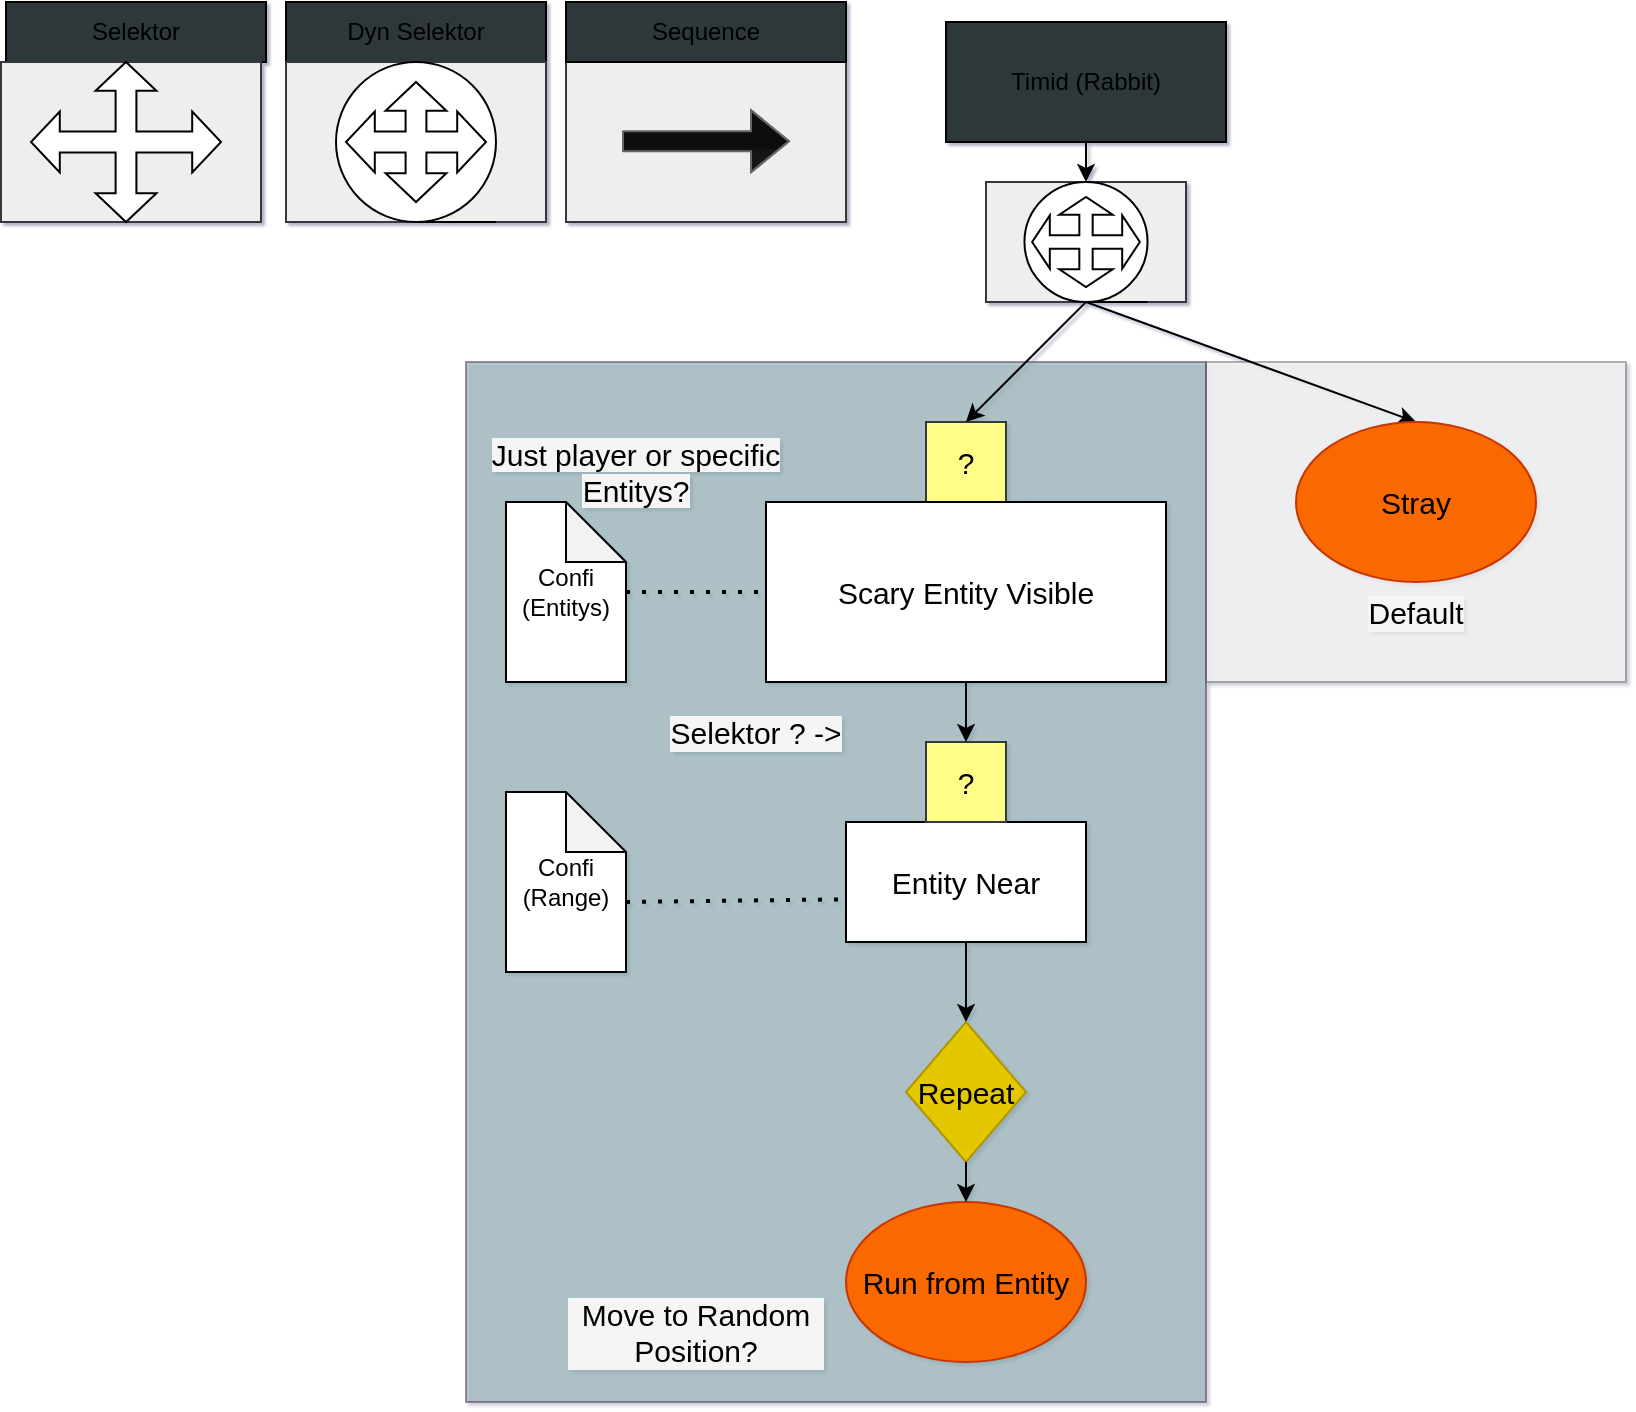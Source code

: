 <mxfile>
    <diagram id="AcrAHJdWe1lgN4EejuBo" name="Master Tree">
        <mxGraphModel dx="1264" dy="929" grid="1" gridSize="10" guides="1" tooltips="1" connect="1" arrows="1" fold="1" page="1" pageScale="1" pageWidth="1800" pageHeight="1600" background="none" math="0" shadow="1">
            <root>
                <mxCell id="0"/>
                <mxCell id="1" parent="0"/>
                <mxCell id="36" value="" style="rounded=0;whiteSpace=wrap;html=1;labelBackgroundColor=#F5F5F5;fontSize=15;fontColor=#333333;fillColor=#f5f5f5;strokeColor=#666666;opacity=50;" parent="1" vertex="1">
                    <mxGeometry x="610" y="280" width="210" height="160" as="geometry"/>
                </mxCell>
                <mxCell id="33" value="" style="rounded=0;whiteSpace=wrap;html=1;labelBackgroundColor=#F5F5F5;fontSize=15;fontColor=#ffffff;fillColor=#7EA2A6;strokeColor=#432D57;opacity=50;" parent="1" vertex="1">
                    <mxGeometry x="240" y="280" width="370" height="520" as="geometry"/>
                </mxCell>
                <mxCell id="45" value="" style="edgeStyle=none;html=1;" parent="1" source="2" edge="1">
                    <mxGeometry relative="1" as="geometry">
                        <mxPoint x="550" y="190" as="targetPoint"/>
                    </mxGeometry>
                </mxCell>
                <mxCell id="2" value="Timid (Rabbit)" style="rounded=0;whiteSpace=wrap;html=1;fillColor=#2D393B;" parent="1" vertex="1">
                    <mxGeometry x="480" y="110" width="140" height="60" as="geometry"/>
                </mxCell>
                <mxCell id="3" value="&lt;font style=&quot;font-size: 15px&quot; color=&quot;#000000&quot;&gt;?&lt;/font&gt;" style="rounded=0;whiteSpace=wrap;html=1;fillColor=#ffff88;strokeColor=#36393d;" parent="1" vertex="1">
                    <mxGeometry x="470" y="310" width="40" height="40" as="geometry"/>
                </mxCell>
                <mxCell id="4" value="&lt;font style=&quot;font-size: 15px&quot;&gt;Scary Entity Visible&lt;/font&gt;" style="rounded=0;whiteSpace=wrap;html=1;" parent="1" vertex="1">
                    <mxGeometry x="390" y="350" width="200" height="90" as="geometry"/>
                </mxCell>
                <mxCell id="9" value="Confi&lt;br&gt;(Entitys)" style="shape=note;whiteSpace=wrap;html=1;backgroundOutline=1;darkOpacity=0.05;" parent="1" vertex="1">
                    <mxGeometry x="260" y="350" width="60" height="90" as="geometry"/>
                </mxCell>
                <mxCell id="10" value="Entity Near" style="rounded=0;whiteSpace=wrap;html=1;fontSize=15;" parent="1" vertex="1">
                    <mxGeometry x="430" y="510" width="120" height="60" as="geometry"/>
                </mxCell>
                <mxCell id="12" value="Repeat" style="rhombus;whiteSpace=wrap;html=1;fontSize=15;fillColor=#e3c800;fontColor=#000000;strokeColor=#B09500;" parent="1" vertex="1">
                    <mxGeometry x="460" y="610" width="60" height="70" as="geometry"/>
                </mxCell>
                <mxCell id="13" value="" style="endArrow=classic;html=1;fontSize=15;exitX=0.5;exitY=1;exitDx=0;exitDy=0;entryX=0.5;entryY=0;entryDx=0;entryDy=0;" parent="1" source="10" target="12" edge="1">
                    <mxGeometry width="50" height="50" relative="1" as="geometry">
                        <mxPoint x="490" y="600" as="sourcePoint"/>
                        <mxPoint x="550" y="450" as="targetPoint"/>
                    </mxGeometry>
                </mxCell>
                <mxCell id="14" value="Run from Entity" style="ellipse;whiteSpace=wrap;html=1;fontSize=15;fillColor=#fa6800;strokeColor=#C73500;fontColor=#000000;" parent="1" vertex="1">
                    <mxGeometry x="430" y="700" width="120" height="80" as="geometry"/>
                </mxCell>
                <mxCell id="15" value="" style="endArrow=classic;html=1;fontSize=15;exitX=0.5;exitY=1;exitDx=0;exitDy=0;entryX=0.5;entryY=0;entryDx=0;entryDy=0;" parent="1" source="12" target="14" edge="1">
                    <mxGeometry width="50" height="50" relative="1" as="geometry">
                        <mxPoint x="500" y="630" as="sourcePoint"/>
                        <mxPoint x="550" y="580" as="targetPoint"/>
                    </mxGeometry>
                </mxCell>
                <mxCell id="20" value="" style="endArrow=classic;html=1;fontSize=15;entryX=0.5;entryY=0;entryDx=0;entryDy=0;exitX=0.5;exitY=1;exitDx=0;exitDy=0;" parent="1" target="3" edge="1">
                    <mxGeometry width="50" height="50" relative="1" as="geometry">
                        <mxPoint x="550" y="250" as="sourcePoint"/>
                        <mxPoint x="820" y="360" as="targetPoint"/>
                    </mxGeometry>
                </mxCell>
                <mxCell id="22" value="" style="endArrow=classic;html=1;fontSize=15;exitX=0.5;exitY=1;exitDx=0;exitDy=0;entryX=0.5;entryY=0;entryDx=0;entryDy=0;" parent="1" target="40" edge="1">
                    <mxGeometry width="50" height="50" relative="1" as="geometry">
                        <mxPoint x="550" y="250" as="sourcePoint"/>
                        <mxPoint x="820" y="360" as="targetPoint"/>
                    </mxGeometry>
                </mxCell>
                <mxCell id="23" value="" style="endArrow=none;dashed=1;html=1;dashPattern=1 3;strokeWidth=2;fontSize=15;entryX=0;entryY=0.5;entryDx=0;entryDy=0;" parent="1" source="9" target="4" edge="1">
                    <mxGeometry width="50" height="50" relative="1" as="geometry">
                        <mxPoint x="320" y="404" as="sourcePoint"/>
                        <mxPoint x="490" y="404.58" as="targetPoint"/>
                    </mxGeometry>
                </mxCell>
                <mxCell id="25" value="&lt;font style=&quot;font-size: 15px&quot; color=&quot;#000000&quot;&gt;?&lt;/font&gt;" style="rounded=0;whiteSpace=wrap;html=1;fillColor=#ffff88;strokeColor=#36393d;" parent="1" vertex="1">
                    <mxGeometry x="470" y="470" width="40" height="40" as="geometry"/>
                </mxCell>
                <mxCell id="30" value="&lt;span style=&quot;background-color: rgb(245 , 245 , 245)&quot;&gt;Just player or specific Entitys?&lt;/span&gt;" style="text;html=1;strokeColor=none;fillColor=none;align=center;verticalAlign=middle;whiteSpace=wrap;rounded=0;fontSize=15;fontColor=#000000;" parent="1" vertex="1">
                    <mxGeometry x="230" y="310" width="190" height="50" as="geometry"/>
                </mxCell>
                <mxCell id="34" value="Confi&lt;br&gt;(Range)" style="shape=note;whiteSpace=wrap;html=1;backgroundOutline=1;darkOpacity=0.05;" parent="1" vertex="1">
                    <mxGeometry x="260" y="495" width="60" height="90" as="geometry"/>
                </mxCell>
                <mxCell id="35" value="" style="endArrow=none;dashed=1;html=1;dashPattern=1 3;strokeWidth=2;fontSize=15;entryX=0;entryY=0.644;entryDx=0;entryDy=0;entryPerimeter=0;" parent="1" target="10" edge="1">
                    <mxGeometry width="50" height="50" relative="1" as="geometry">
                        <mxPoint x="320" y="550" as="sourcePoint"/>
                        <mxPoint x="480" y="550" as="targetPoint"/>
                    </mxGeometry>
                </mxCell>
                <mxCell id="37" value="Default" style="text;html=1;strokeColor=none;fillColor=none;align=center;verticalAlign=middle;whiteSpace=wrap;rounded=0;labelBackgroundColor=#F5F5F5;fontSize=15;fontColor=#000000;opacity=50;" parent="1" vertex="1">
                    <mxGeometry x="685" y="390" width="60" height="30" as="geometry"/>
                </mxCell>
                <mxCell id="38" value="Move to Random Position?" style="text;html=1;strokeColor=none;fillColor=none;align=center;verticalAlign=middle;whiteSpace=wrap;rounded=0;labelBackgroundColor=#F5F5F5;fontSize=15;fontColor=#000000;opacity=50;" parent="1" vertex="1">
                    <mxGeometry x="290" y="750" width="130" height="30" as="geometry"/>
                </mxCell>
                <mxCell id="40" value="Stray" style="ellipse;whiteSpace=wrap;html=1;fontSize=15;fillColor=#fa6800;strokeColor=#C73500;fontColor=#000000;" parent="1" vertex="1">
                    <mxGeometry x="655" y="310" width="120" height="80" as="geometry"/>
                </mxCell>
                <mxCell id="54" value="Dyn Selektor" style="rounded=0;whiteSpace=wrap;html=1;fillColor=#2D393B;" parent="1" vertex="1">
                    <mxGeometry x="150" y="100" width="130" height="30" as="geometry"/>
                </mxCell>
                <mxCell id="60" value="Selektor" style="rounded=0;whiteSpace=wrap;html=1;fillColor=#2D393B;" parent="1" vertex="1">
                    <mxGeometry x="10" y="100" width="130" height="30" as="geometry"/>
                </mxCell>
                <mxCell id="61" value="" style="group" parent="1" vertex="1" connectable="0">
                    <mxGeometry x="7.5" y="130" width="130" height="80" as="geometry"/>
                </mxCell>
                <mxCell id="58" value="" style="rounded=0;whiteSpace=wrap;html=1;fontSize=15;fillColor=#eeeeee;strokeColor=#36393d;" parent="61" vertex="1">
                    <mxGeometry width="130" height="80" as="geometry"/>
                </mxCell>
                <mxCell id="59" value="&lt;br&gt;" style="html=1;shadow=0;dashed=0;align=center;verticalAlign=middle;shape=mxgraph.arrows2.quadArrow;dy=5.2;dx=14.4;notch=24;arrowHead=10;" parent="61" vertex="1">
                    <mxGeometry x="15" width="95" height="80" as="geometry"/>
                </mxCell>
                <mxCell id="62" value="" style="group" parent="1" vertex="1" connectable="0">
                    <mxGeometry x="150" y="130" width="130" height="80" as="geometry"/>
                </mxCell>
                <mxCell id="49" value="" style="rounded=0;whiteSpace=wrap;html=1;fontSize=15;fillColor=#eeeeee;strokeColor=#36393d;" parent="62" vertex="1">
                    <mxGeometry width="130" height="80" as="geometry"/>
                </mxCell>
                <mxCell id="53" value="" style="shape=tapeData;whiteSpace=wrap;html=1;perimeter=ellipsePerimeter;fillColor=#FFFFFF;strokeColor=#050505;" parent="62" vertex="1">
                    <mxGeometry x="25" width="80" height="80" as="geometry"/>
                </mxCell>
                <mxCell id="50" value="&lt;br&gt;" style="html=1;shadow=0;dashed=0;align=center;verticalAlign=middle;shape=mxgraph.arrows2.quadArrow;dy=5.2;dx=14.4;notch=24;arrowHead=10;" parent="62" vertex="1">
                    <mxGeometry x="30" y="10" width="70" height="60" as="geometry"/>
                </mxCell>
                <mxCell id="63" value="" style="group" parent="1" vertex="1" connectable="0">
                    <mxGeometry x="510" y="210" width="100" height="60" as="geometry"/>
                </mxCell>
                <mxCell id="66" value="" style="group" parent="63" vertex="1" connectable="0">
                    <mxGeometry x="-10" y="-20" width="100" height="60" as="geometry"/>
                </mxCell>
                <mxCell id="55" value="" style="rounded=0;whiteSpace=wrap;html=1;fontSize=15;fillColor=#eeeeee;strokeColor=#36393d;" parent="66" vertex="1">
                    <mxGeometry width="100" height="60" as="geometry"/>
                </mxCell>
                <mxCell id="56" value="" style="shape=tapeData;whiteSpace=wrap;html=1;perimeter=ellipsePerimeter;fillColor=#FFFFFF;strokeColor=#050505;" parent="66" vertex="1">
                    <mxGeometry x="19.231" width="61.538" height="60" as="geometry"/>
                </mxCell>
                <mxCell id="57" value="&lt;br&gt;" style="html=1;shadow=0;dashed=0;align=center;verticalAlign=middle;shape=mxgraph.arrows2.quadArrow;dy=3.33;dx=8.83;notch=24;arrowHead=10;" parent="66" vertex="1">
                    <mxGeometry x="23.077" y="7.5" width="53.846" height="45" as="geometry"/>
                </mxCell>
                <mxCell id="69" value="" style="endArrow=classic;html=1;fontSize=15;entryX=0.5;entryY=0;entryDx=0;entryDy=0;exitX=0.5;exitY=1;exitDx=0;exitDy=0;" parent="1" source="4" target="25" edge="1">
                    <mxGeometry width="50" height="50" relative="1" as="geometry">
                        <mxPoint x="560" y="260" as="sourcePoint"/>
                        <mxPoint x="500" y="320" as="targetPoint"/>
                    </mxGeometry>
                </mxCell>
                <mxCell id="70" value="Selektor ? -&amp;gt;" style="text;html=1;strokeColor=none;fillColor=none;align=center;verticalAlign=middle;whiteSpace=wrap;rounded=0;labelBackgroundColor=#F5F5F5;fontSize=15;fontColor=#000000;opacity=50;" parent="1" vertex="1">
                    <mxGeometry x="320" y="450" width="130" height="30" as="geometry"/>
                </mxCell>
                <mxCell id="71" value="" style="group" parent="1" vertex="1" connectable="0">
                    <mxGeometry x="290" y="130" width="140" height="80" as="geometry"/>
                </mxCell>
                <mxCell id="72" value="" style="rounded=0;whiteSpace=wrap;html=1;fontSize=15;fillColor=#eeeeee;strokeColor=#36393d;" parent="71" vertex="1">
                    <mxGeometry width="140" height="80" as="geometry"/>
                </mxCell>
                <mxCell id="73" value="" style="shape=flexArrow;endArrow=classic;html=1;fillColor=#050505;gradientColor=#191919;strokeColor=#666666;" parent="71" edge="1">
                    <mxGeometry width="50" height="50" relative="1" as="geometry">
                        <mxPoint x="28" y="39.613" as="sourcePoint"/>
                        <mxPoint x="112" y="39.613" as="targetPoint"/>
                        <Array as="points">
                            <mxPoint x="56" y="39.613"/>
                            <mxPoint x="70" y="39.613"/>
                        </Array>
                    </mxGeometry>
                </mxCell>
                <mxCell id="75" value="Sequence" style="rounded=0;whiteSpace=wrap;html=1;fillColor=#2D393B;" parent="1" vertex="1">
                    <mxGeometry x="290" y="100" width="140" height="30" as="geometry"/>
                </mxCell>
            </root>
        </mxGraphModel>
    </diagram>
    <diagram id="44-a1upSO0jBVi5J2gOO" name="Page-2">
        <mxGraphModel dx="1038" dy="790" grid="1" gridSize="10" guides="1" tooltips="1" connect="1" arrows="1" fold="1" page="1" pageScale="1" pageWidth="1800" pageHeight="1600" math="0" shadow="0">
            <root>
                <mxCell id="bTAzBLJ3XGFyB9PZ_Up6-0"/>
                <mxCell id="bTAzBLJ3XGFyB9PZ_Up6-1" parent="bTAzBLJ3XGFyB9PZ_Up6-0"/>
            </root>
        </mxGraphModel>
    </diagram>
</mxfile>
